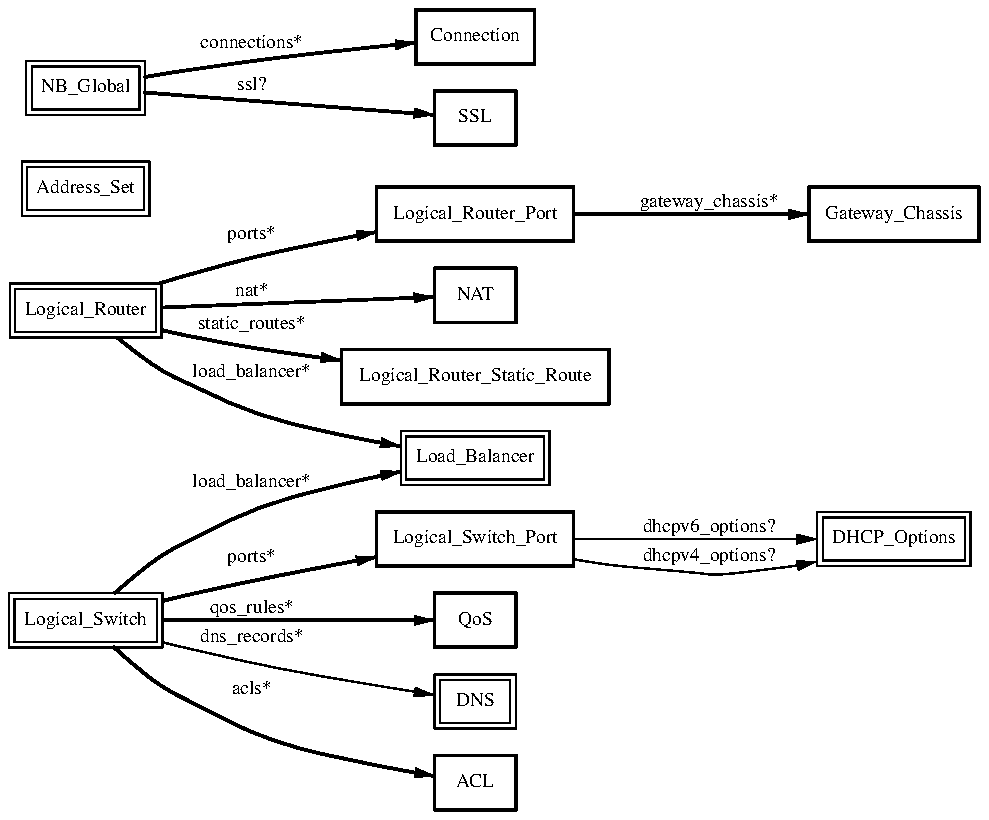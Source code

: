 .ps -3
.PS
linethick = 1;
linethick = 0.500000;
box at 2.330837,1.759387 wid 0.744356 height 0.270675 "Load_Balancer"
box at 2.330837,1.759387 wid 0.688801 height 0.215119
linethick = 1.000000;
box at 2.330837,1.353375 wid 0.984932 height 0.270675 "Logical_Switch_Port"
linethick = 0.500000;
box at 4.424778,1.353375 wid 0.766931 height 0.270675 "DHCP_Options"
box at 4.424778,1.353375 wid 0.711375 height 0.215119
linethick = 0.500000;
box at 0.383454,3.105238 wid 0.639118 height 0.270675 "Address_Set"
box at 0.383454,3.105238 wid 0.583562 height 0.215119
linethick = 0.500000;
box at 0.383454,3.609018 wid 0.593969 height 0.270675 "NB_Global"
box at 0.383454,3.609018 wid 0.538414 height 0.215119
linethick = 1.000000;
box at 2.330837,3.864644 wid 0.593969 height 0.270675 "Connection"
linethick = 1.000000;
box at 2.330837,3.458631 wid 0.406012 height 0.270675 "SSL"
linethick = 1.000000;
box at 2.330837,0.947362 wid 0.406012 height 0.270675 "QoS"
linethick = 0.500000;
box at 2.330837,0.541350 wid 0.406012 height 0.270675 "DNS"
box at 2.330837,0.541350 wid 0.350457 height 0.215119
linethick = 1.000000;
box at 2.330837,2.165400 wid 1.338325 height 0.270675 "Logical_Router_Static_Route"
linethick = 1.000000;
box at 2.330837,2.977425 wid 0.984932 height 0.270675 "Logical_Router_Port"
linethick = 1.000000;
box at 4.424778,2.977425 wid 0.849595 height 0.270675 "Gateway_Chassis"
linethick = 0.500000;
box at 0.383454,2.496219 wid 0.759406 height 0.270675 "Logical_Router"
box at 0.383454,2.496219 wid 0.703850 height 0.215119
linethick = 1.000000;
box at 2.330837,2.571413 wid 0.406012 height 0.270675 "NAT"
linethick = 1.000000;
box at 2.330837,0.135337 wid 0.406012 height 0.270675 "ACL"
linethick = 0.500000;
box at 0.383454,0.947362 wid 0.766931 height 0.270675 "Logical_Switch"
box at 0.383454,0.947362 wid 0.711375 height 0.215119
linethick = 0.500000;
spline -> from 2.824385,1.353375 to 2.824385,1.353375 to 3.195589,1.353375 to 3.697042,1.353375 to 4.039066,1.353375
"dhcpv6_options?" at 3.499990,1.409784
linethick = 0.500000;
spline -> from 2.824656,1.251601 to 2.824656,1.251601 to 2.926917,1.234495 to 3.034267,1.219445 to 3.135337,1.210513 to 3.458198,1.182092 to 3.543027,1.170128 to 3.864644,1.210513 to 3.921377,1.217659 to 3.980655,1.228702 to 4.038471,1.241532
"dhcpv4_options?" at 3.499990,1.266921
linethick = 1.000000;
spline -> from 0.682047,3.663911 to 0.682047,3.663911 to 0.753992,3.676308 to 0.830756,3.688867 to 0.902268,3.699207 to 1.291445,3.755561 to 1.742443,3.805203 to 2.031957,3.835032
"connections*" at 1.214302,3.830809
linethick = 1.000000;
spline -> from 0.681343,3.586011 to 0.681343,3.586011 to 1.080859,3.555154 to 1.780013,3.501181 to 2.125557,3.474493
"ssl?" at 1.214302,3.620278
linethick = 1.000000;
spline -> from 2.824385,2.977425 to 2.824385,2.977425 to 3.181081,2.977425 to 3.658064,2.977425 to 3.998249,2.977425
"gateway_chassis*" at 3.499990,3.033834
linethick = 1.000000;
spline -> from 0.542108,2.360286 to 0.542108,2.360286 to 0.640255,2.282386 to 0.772019,2.188299 to 0.902268,2.127830 to 1.242561,1.969702 to 1.661187,1.871880 to 1.957089,1.817150
"load_balancer*" at 1.214302,2.184185
linethick = 1.000000;
spline -> from 0.764982,2.397639 to 0.764982,2.397639 to 0.811105,2.387083 to 0.857607,2.377068 to 0.902268,2.368406 to 1.148203,2.320767 to 1.419961,2.279354 to 1.659887,2.246603
"static_routes*" at 1.214302,2.424815
linethick = 1.000000;
spline -> from 0.755725,2.632044 to 0.755725,2.632044 to 0.804717,2.648068 to 0.854467,2.663388 to 0.902268,2.676651 to 1.209917,2.762184 to 1.560820,2.836403 to 1.837829,2.889672
"ports*" at 1.214302,2.875922
linethick = 1.000000;
spline -> from 0.763574,2.510890 to 0.763574,2.510890 to 1.170886,2.526643 to 1.802317,2.551004 to 2.125286,2.563455
"nat*" at 1.214302,2.590197
linethick = 1.000000;
spline -> from 0.529906,1.083891 to 0.529906,1.083891 to 0.628670,1.169587 to 0.765415,1.276666 to 0.902268,1.345850 to 1.240937,1.517188 to 1.661674,1.628110 to 1.958604,1.691502
"load_balancer*" at 1.214302,1.635310
linethick = 1.000000;
spline -> from 0.768284,1.044427 to 0.768284,1.044427 to 0.813378,1.055091 to 0.858744,1.065593 to 0.902268,1.075175 to 1.211920,1.143439 to 1.561308,1.211650 to 1.837017,1.263403
"ports*" at 1.214302,1.259397
linethick = 1.000000;
spline -> from 0.768176,0.947362 to 0.768176,0.947362 to 1.176083,0.947362 to 1.804915,0.947362 to 2.126315,0.947362
"qos_rules*" at 1.214302,1.003771
linethick = 0.500000;
spline -> from 0.767797,0.837523 to 0.767797,0.837523 to 0.812999,0.825829 to 0.858527,0.814515 to 0.902268,0.804500 to 1.334861,0.705271 to 1.847844,0.618113 to 2.126206,0.573344
"dns_records*" at 1.214302,0.860909
linethick = 1.000000;
spline -> from 0.525001,0.811754 to 0.525001,0.811754 to 0.623852,0.723677 to 0.762600,0.612375 to 0.902268,0.541350 to 1.311312,0.333304 to 1.842214,0.218283 to 2.127722,0.167505
"acls*" at 1.214302,0.597759
.ps +3
.PE

